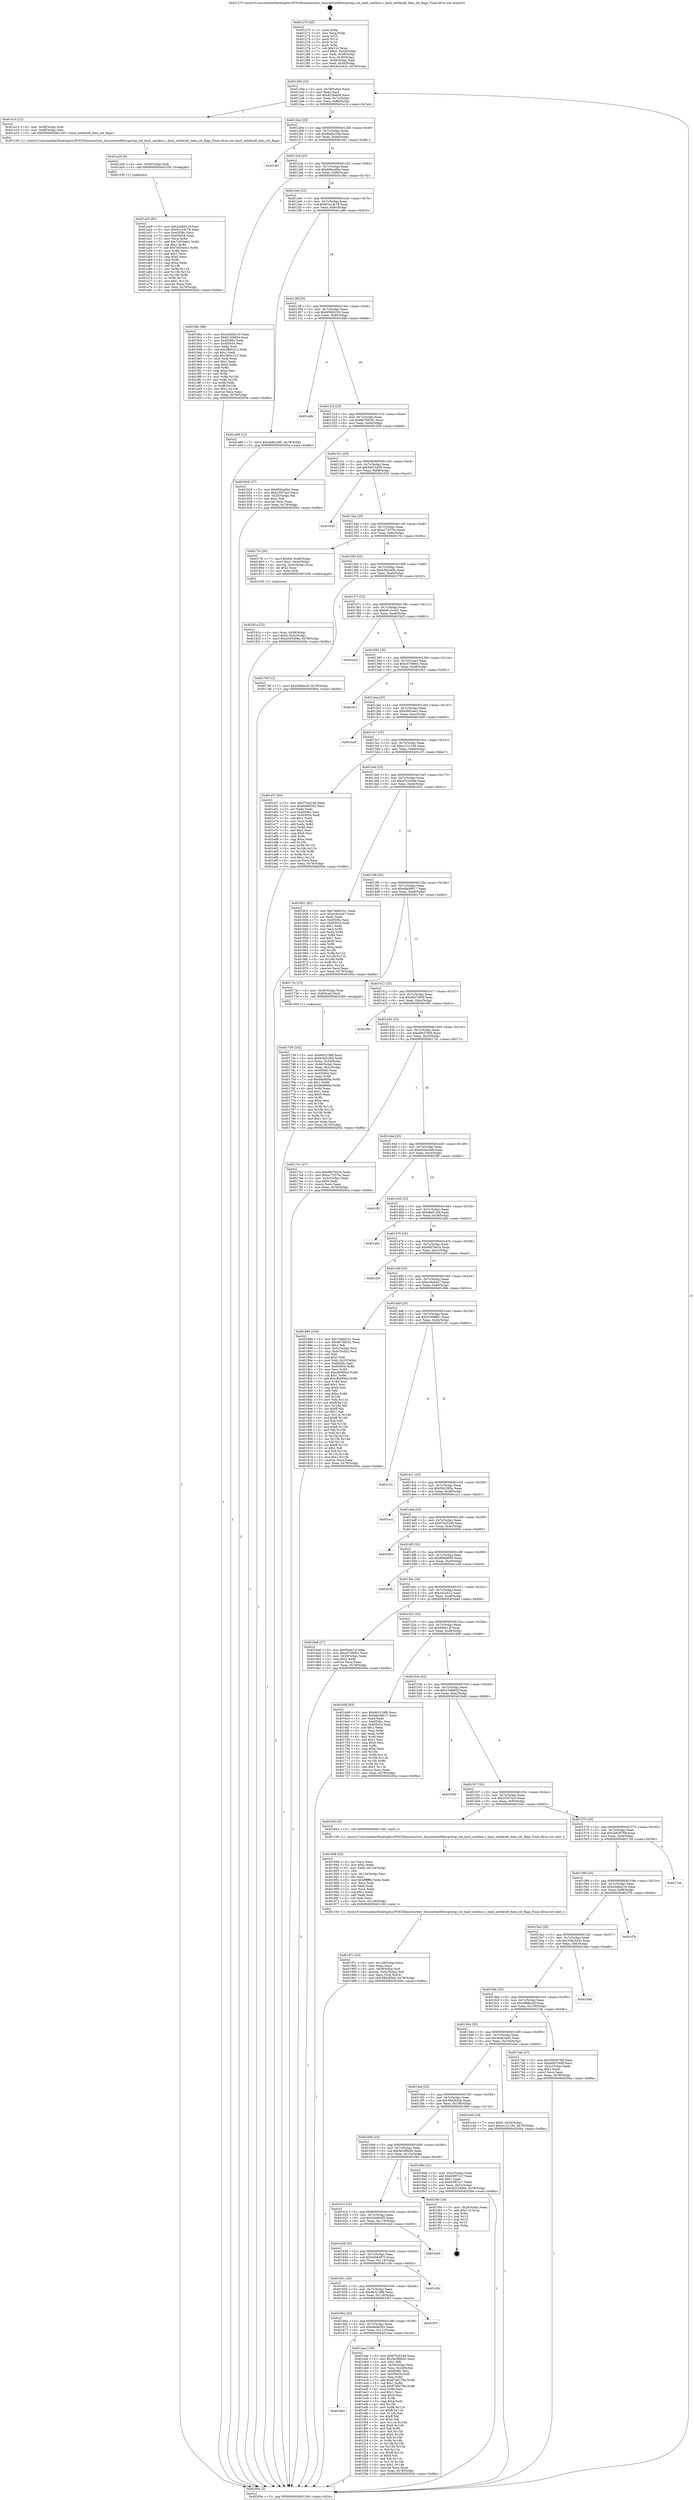 digraph "0x401270" {
  label = "0x401270 (/mnt/c/Users/mathe/Desktop/tcc/POCII/binaries/extr_linuxnetnetfilteripsetip_set_hash_netiface.c_hash_netiface6_data_set_flags_Final-ollvm.out::main(0))"
  labelloc = "t"
  node[shape=record]

  Entry [label="",width=0.3,height=0.3,shape=circle,fillcolor=black,style=filled]
  "0x40129d" [label="{
     0x40129d [23]\l
     | [instrs]\l
     &nbsp;&nbsp;0x40129d \<+3\>: mov -0x78(%rbp),%eax\l
     &nbsp;&nbsp;0x4012a0 \<+2\>: mov %eax,%ecx\l
     &nbsp;&nbsp;0x4012a2 \<+6\>: sub $0x812f4604,%ecx\l
     &nbsp;&nbsp;0x4012a8 \<+3\>: mov %eax,-0x7c(%rbp)\l
     &nbsp;&nbsp;0x4012ab \<+3\>: mov %ecx,-0x80(%rbp)\l
     &nbsp;&nbsp;0x4012ae \<+6\>: je 0000000000401a14 \<main+0x7a4\>\l
  }"]
  "0x401a14" [label="{
     0x401a14 [12]\l
     | [instrs]\l
     &nbsp;&nbsp;0x401a14 \<+4\>: mov -0x58(%rbp),%rdi\l
     &nbsp;&nbsp;0x401a18 \<+3\>: mov -0x48(%rbp),%esi\l
     &nbsp;&nbsp;0x401a1b \<+5\>: call 0000000000401240 \<hash_netiface6_data_set_flags\>\l
     | [calls]\l
     &nbsp;&nbsp;0x401240 \{1\} (/mnt/c/Users/mathe/Desktop/tcc/POCII/binaries/extr_linuxnetnetfilteripsetip_set_hash_netiface.c_hash_netiface6_data_set_flags_Final-ollvm.out::hash_netiface6_data_set_flags)\l
  }"]
  "0x4012b4" [label="{
     0x4012b4 [25]\l
     | [instrs]\l
     &nbsp;&nbsp;0x4012b4 \<+5\>: jmp 00000000004012b9 \<main+0x49\>\l
     &nbsp;&nbsp;0x4012b9 \<+3\>: mov -0x7c(%rbp),%eax\l
     &nbsp;&nbsp;0x4012bc \<+5\>: sub $0x8bdc218a,%eax\l
     &nbsp;&nbsp;0x4012c1 \<+6\>: mov %eax,-0x84(%rbp)\l
     &nbsp;&nbsp;0x4012c7 \<+6\>: je 0000000000401fd1 \<main+0xd61\>\l
  }"]
  Exit [label="",width=0.3,height=0.3,shape=circle,fillcolor=black,style=filled,peripheries=2]
  "0x401fd1" [label="{
     0x401fd1\l
  }", style=dashed]
  "0x4012cd" [label="{
     0x4012cd [25]\l
     | [instrs]\l
     &nbsp;&nbsp;0x4012cd \<+5\>: jmp 00000000004012d2 \<main+0x62\>\l
     &nbsp;&nbsp;0x4012d2 \<+3\>: mov -0x7c(%rbp),%eax\l
     &nbsp;&nbsp;0x4012d5 \<+5\>: sub $0x909ca0be,%eax\l
     &nbsp;&nbsp;0x4012da \<+6\>: mov %eax,-0x88(%rbp)\l
     &nbsp;&nbsp;0x4012e0 \<+6\>: je 00000000004019bc \<main+0x74c\>\l
  }"]
  "0x401683" [label="{
     0x401683\l
  }", style=dashed]
  "0x4019bc" [label="{
     0x4019bc [88]\l
     | [instrs]\l
     &nbsp;&nbsp;0x4019bc \<+5\>: mov $0x2d4bb219,%eax\l
     &nbsp;&nbsp;0x4019c1 \<+5\>: mov $0x812f4604,%ecx\l
     &nbsp;&nbsp;0x4019c6 \<+7\>: mov 0x40506c,%edx\l
     &nbsp;&nbsp;0x4019cd \<+7\>: mov 0x405054,%esi\l
     &nbsp;&nbsp;0x4019d4 \<+2\>: mov %edx,%edi\l
     &nbsp;&nbsp;0x4019d6 \<+6\>: sub $0x3fb0c212,%edi\l
     &nbsp;&nbsp;0x4019dc \<+3\>: sub $0x1,%edi\l
     &nbsp;&nbsp;0x4019df \<+6\>: add $0x3fb0c212,%edi\l
     &nbsp;&nbsp;0x4019e5 \<+3\>: imul %edi,%edx\l
     &nbsp;&nbsp;0x4019e8 \<+3\>: and $0x1,%edx\l
     &nbsp;&nbsp;0x4019eb \<+3\>: cmp $0x0,%edx\l
     &nbsp;&nbsp;0x4019ee \<+4\>: sete %r8b\l
     &nbsp;&nbsp;0x4019f2 \<+3\>: cmp $0xa,%esi\l
     &nbsp;&nbsp;0x4019f5 \<+4\>: setl %r9b\l
     &nbsp;&nbsp;0x4019f9 \<+3\>: mov %r8b,%r10b\l
     &nbsp;&nbsp;0x4019fc \<+3\>: and %r9b,%r10b\l
     &nbsp;&nbsp;0x4019ff \<+3\>: xor %r9b,%r8b\l
     &nbsp;&nbsp;0x401a02 \<+3\>: or %r8b,%r10b\l
     &nbsp;&nbsp;0x401a05 \<+4\>: test $0x1,%r10b\l
     &nbsp;&nbsp;0x401a09 \<+3\>: cmovne %ecx,%eax\l
     &nbsp;&nbsp;0x401a0c \<+3\>: mov %eax,-0x78(%rbp)\l
     &nbsp;&nbsp;0x401a0f \<+5\>: jmp 000000000040200a \<main+0xd9a\>\l
  }"]
  "0x4012e6" [label="{
     0x4012e6 [25]\l
     | [instrs]\l
     &nbsp;&nbsp;0x4012e6 \<+5\>: jmp 00000000004012eb \<main+0x7b\>\l
     &nbsp;&nbsp;0x4012eb \<+3\>: mov -0x7c(%rbp),%eax\l
     &nbsp;&nbsp;0x4012ee \<+5\>: sub $0x91e1dc78,%eax\l
     &nbsp;&nbsp;0x4012f3 \<+6\>: mov %eax,-0x8c(%rbp)\l
     &nbsp;&nbsp;0x4012f9 \<+6\>: je 0000000000401a86 \<main+0x816\>\l
  }"]
  "0x401eaa" [label="{
     0x401eaa [150]\l
     | [instrs]\l
     &nbsp;&nbsp;0x401eaa \<+5\>: mov $0xf75a5249,%eax\l
     &nbsp;&nbsp;0x401eaf \<+5\>: mov $0x5e398b5b,%ecx\l
     &nbsp;&nbsp;0x401eb4 \<+2\>: mov $0x1,%dl\l
     &nbsp;&nbsp;0x401eb6 \<+3\>: mov -0x34(%rbp),%esi\l
     &nbsp;&nbsp;0x401eb9 \<+3\>: mov %esi,-0x24(%rbp)\l
     &nbsp;&nbsp;0x401ebc \<+7\>: mov 0x40506c,%esi\l
     &nbsp;&nbsp;0x401ec3 \<+7\>: mov 0x405054,%edi\l
     &nbsp;&nbsp;0x401eca \<+3\>: mov %esi,%r8d\l
     &nbsp;&nbsp;0x401ecd \<+7\>: add $0x67e6278a,%r8d\l
     &nbsp;&nbsp;0x401ed4 \<+4\>: sub $0x1,%r8d\l
     &nbsp;&nbsp;0x401ed8 \<+7\>: sub $0x67e6278a,%r8d\l
     &nbsp;&nbsp;0x401edf \<+4\>: imul %r8d,%esi\l
     &nbsp;&nbsp;0x401ee3 \<+3\>: and $0x1,%esi\l
     &nbsp;&nbsp;0x401ee6 \<+3\>: cmp $0x0,%esi\l
     &nbsp;&nbsp;0x401ee9 \<+4\>: sete %r9b\l
     &nbsp;&nbsp;0x401eed \<+3\>: cmp $0xa,%edi\l
     &nbsp;&nbsp;0x401ef0 \<+4\>: setl %r10b\l
     &nbsp;&nbsp;0x401ef4 \<+3\>: mov %r9b,%r11b\l
     &nbsp;&nbsp;0x401ef7 \<+4\>: xor $0xff,%r11b\l
     &nbsp;&nbsp;0x401efb \<+3\>: mov %r10b,%bl\l
     &nbsp;&nbsp;0x401efe \<+3\>: xor $0xff,%bl\l
     &nbsp;&nbsp;0x401f01 \<+3\>: xor $0x0,%dl\l
     &nbsp;&nbsp;0x401f04 \<+3\>: mov %r11b,%r14b\l
     &nbsp;&nbsp;0x401f07 \<+4\>: and $0x0,%r14b\l
     &nbsp;&nbsp;0x401f0b \<+3\>: and %dl,%r9b\l
     &nbsp;&nbsp;0x401f0e \<+3\>: mov %bl,%r15b\l
     &nbsp;&nbsp;0x401f11 \<+4\>: and $0x0,%r15b\l
     &nbsp;&nbsp;0x401f15 \<+3\>: and %dl,%r10b\l
     &nbsp;&nbsp;0x401f18 \<+3\>: or %r9b,%r14b\l
     &nbsp;&nbsp;0x401f1b \<+3\>: or %r10b,%r15b\l
     &nbsp;&nbsp;0x401f1e \<+3\>: xor %r15b,%r14b\l
     &nbsp;&nbsp;0x401f21 \<+3\>: or %bl,%r11b\l
     &nbsp;&nbsp;0x401f24 \<+4\>: xor $0xff,%r11b\l
     &nbsp;&nbsp;0x401f28 \<+3\>: or $0x0,%dl\l
     &nbsp;&nbsp;0x401f2b \<+3\>: and %dl,%r11b\l
     &nbsp;&nbsp;0x401f2e \<+3\>: or %r11b,%r14b\l
     &nbsp;&nbsp;0x401f31 \<+4\>: test $0x1,%r14b\l
     &nbsp;&nbsp;0x401f35 \<+3\>: cmovne %ecx,%eax\l
     &nbsp;&nbsp;0x401f38 \<+3\>: mov %eax,-0x78(%rbp)\l
     &nbsp;&nbsp;0x401f3b \<+5\>: jmp 000000000040200a \<main+0xd9a\>\l
  }"]
  "0x401a86" [label="{
     0x401a86 [12]\l
     | [instrs]\l
     &nbsp;&nbsp;0x401a86 \<+7\>: movl $0x4edb1bd5,-0x78(%rbp)\l
     &nbsp;&nbsp;0x401a8d \<+5\>: jmp 000000000040200a \<main+0xd9a\>\l
  }"]
  "0x4012ff" [label="{
     0x4012ff [25]\l
     | [instrs]\l
     &nbsp;&nbsp;0x4012ff \<+5\>: jmp 0000000000401304 \<main+0x94\>\l
     &nbsp;&nbsp;0x401304 \<+3\>: mov -0x7c(%rbp),%eax\l
     &nbsp;&nbsp;0x401307 \<+5\>: sub $0x959b5250,%eax\l
     &nbsp;&nbsp;0x40130c \<+6\>: mov %eax,-0x90(%rbp)\l
     &nbsp;&nbsp;0x401312 \<+6\>: je 0000000000401ddb \<main+0xb6b\>\l
  }"]
  "0x40166a" [label="{
     0x40166a [25]\l
     | [instrs]\l
     &nbsp;&nbsp;0x40166a \<+5\>: jmp 000000000040166f \<main+0x3ff\>\l
     &nbsp;&nbsp;0x40166f \<+3\>: mov -0x7c(%rbp),%eax\l
     &nbsp;&nbsp;0x401672 \<+5\>: sub $0x68dfd302,%eax\l
     &nbsp;&nbsp;0x401677 \<+6\>: mov %eax,-0x11c(%rbp)\l
     &nbsp;&nbsp;0x40167d \<+6\>: je 0000000000401eaa \<main+0xc3a\>\l
  }"]
  "0x401ddb" [label="{
     0x401ddb\l
  }", style=dashed]
  "0x401318" [label="{
     0x401318 [25]\l
     | [instrs]\l
     &nbsp;&nbsp;0x401318 \<+5\>: jmp 000000000040131d \<main+0xad\>\l
     &nbsp;&nbsp;0x40131d \<+3\>: mov -0x7c(%rbp),%eax\l
     &nbsp;&nbsp;0x401320 \<+5\>: sub $0x9b789341,%eax\l
     &nbsp;&nbsp;0x401325 \<+6\>: mov %eax,-0x94(%rbp)\l
     &nbsp;&nbsp;0x40132b \<+6\>: je 0000000000401928 \<main+0x6b8\>\l
  }"]
  "0x401f53" [label="{
     0x401f53\l
  }", style=dashed]
  "0x401928" [label="{
     0x401928 [27]\l
     | [instrs]\l
     &nbsp;&nbsp;0x401928 \<+5\>: mov $0x909ca0be,%eax\l
     &nbsp;&nbsp;0x40192d \<+5\>: mov $0x235f74c3,%ecx\l
     &nbsp;&nbsp;0x401932 \<+3\>: mov -0x25(%rbp),%dl\l
     &nbsp;&nbsp;0x401935 \<+3\>: test $0x1,%dl\l
     &nbsp;&nbsp;0x401938 \<+3\>: cmovne %ecx,%eax\l
     &nbsp;&nbsp;0x40193b \<+3\>: mov %eax,-0x78(%rbp)\l
     &nbsp;&nbsp;0x40193e \<+5\>: jmp 000000000040200a \<main+0xd9a\>\l
  }"]
  "0x401331" [label="{
     0x401331 [25]\l
     | [instrs]\l
     &nbsp;&nbsp;0x401331 \<+5\>: jmp 0000000000401336 \<main+0xc6\>\l
     &nbsp;&nbsp;0x401336 \<+3\>: mov -0x7c(%rbp),%eax\l
     &nbsp;&nbsp;0x401339 \<+5\>: sub $0x9d01b938,%eax\l
     &nbsp;&nbsp;0x40133e \<+6\>: mov %eax,-0x98(%rbp)\l
     &nbsp;&nbsp;0x401344 \<+6\>: je 0000000000401d33 \<main+0xac3\>\l
  }"]
  "0x401651" [label="{
     0x401651 [25]\l
     | [instrs]\l
     &nbsp;&nbsp;0x401651 \<+5\>: jmp 0000000000401656 \<main+0x3e6\>\l
     &nbsp;&nbsp;0x401656 \<+3\>: mov -0x7c(%rbp),%eax\l
     &nbsp;&nbsp;0x401659 \<+5\>: sub $0x663218f6,%eax\l
     &nbsp;&nbsp;0x40165e \<+6\>: mov %eax,-0x118(%rbp)\l
     &nbsp;&nbsp;0x401664 \<+6\>: je 0000000000401f53 \<main+0xce3\>\l
  }"]
  "0x401d33" [label="{
     0x401d33\l
  }", style=dashed]
  "0x40134a" [label="{
     0x40134a [25]\l
     | [instrs]\l
     &nbsp;&nbsp;0x40134a \<+5\>: jmp 000000000040134f \<main+0xdf\>\l
     &nbsp;&nbsp;0x40134f \<+3\>: mov -0x7c(%rbp),%eax\l
     &nbsp;&nbsp;0x401352 \<+5\>: sub $0xa17537bc,%eax\l
     &nbsp;&nbsp;0x401357 \<+6\>: mov %eax,-0x9c(%rbp)\l
     &nbsp;&nbsp;0x40135d \<+6\>: je 00000000004017fc \<main+0x58c\>\l
  }"]
  "0x401c3b" [label="{
     0x401c3b\l
  }", style=dashed]
  "0x4017fc" [label="{
     0x4017fc [30]\l
     | [instrs]\l
     &nbsp;&nbsp;0x4017fc \<+7\>: movl $0x64,-0x48(%rbp)\l
     &nbsp;&nbsp;0x401803 \<+7\>: movl $0x1,-0x4c(%rbp)\l
     &nbsp;&nbsp;0x40180a \<+4\>: movslq -0x4c(%rbp),%rax\l
     &nbsp;&nbsp;0x40180e \<+4\>: shl $0x2,%rax\l
     &nbsp;&nbsp;0x401812 \<+3\>: mov %rax,%rdi\l
     &nbsp;&nbsp;0x401815 \<+5\>: call 0000000000401050 \<malloc@plt\>\l
     | [calls]\l
     &nbsp;&nbsp;0x401050 \{1\} (unknown)\l
  }"]
  "0x401363" [label="{
     0x401363 [25]\l
     | [instrs]\l
     &nbsp;&nbsp;0x401363 \<+5\>: jmp 0000000000401368 \<main+0xf8\>\l
     &nbsp;&nbsp;0x401368 \<+3\>: mov -0x7c(%rbp),%eax\l
     &nbsp;&nbsp;0x40136b \<+5\>: sub $0xb382cd5b,%eax\l
     &nbsp;&nbsp;0x401370 \<+6\>: mov %eax,-0xa0(%rbp)\l
     &nbsp;&nbsp;0x401376 \<+6\>: je 000000000040179f \<main+0x52f\>\l
  }"]
  "0x401638" [label="{
     0x401638 [25]\l
     | [instrs]\l
     &nbsp;&nbsp;0x401638 \<+5\>: jmp 000000000040163d \<main+0x3cd\>\l
     &nbsp;&nbsp;0x40163d \<+3\>: mov -0x7c(%rbp),%eax\l
     &nbsp;&nbsp;0x401640 \<+5\>: sub $0x64943673,%eax\l
     &nbsp;&nbsp;0x401645 \<+6\>: mov %eax,-0x114(%rbp)\l
     &nbsp;&nbsp;0x40164b \<+6\>: je 0000000000401c3b \<main+0x9cb\>\l
  }"]
  "0x40179f" [label="{
     0x40179f [12]\l
     | [instrs]\l
     &nbsp;&nbsp;0x40179f \<+7\>: movl $0x3969ec5f,-0x78(%rbp)\l
     &nbsp;&nbsp;0x4017a6 \<+5\>: jmp 000000000040200a \<main+0xd9a\>\l
  }"]
  "0x40137c" [label="{
     0x40137c [25]\l
     | [instrs]\l
     &nbsp;&nbsp;0x40137c \<+5\>: jmp 0000000000401381 \<main+0x111\>\l
     &nbsp;&nbsp;0x401381 \<+3\>: mov -0x7c(%rbp),%eax\l
     &nbsp;&nbsp;0x401384 \<+5\>: sub $0xb6141e02,%eax\l
     &nbsp;&nbsp;0x401389 \<+6\>: mov %eax,-0xa4(%rbp)\l
     &nbsp;&nbsp;0x40138f \<+6\>: je 0000000000401b22 \<main+0x8b2\>\l
  }"]
  "0x401bb5" [label="{
     0x401bb5\l
  }", style=dashed]
  "0x401b22" [label="{
     0x401b22\l
  }", style=dashed]
  "0x401395" [label="{
     0x401395 [25]\l
     | [instrs]\l
     &nbsp;&nbsp;0x401395 \<+5\>: jmp 000000000040139a \<main+0x12a\>\l
     &nbsp;&nbsp;0x40139a \<+3\>: mov -0x7c(%rbp),%eax\l
     &nbsp;&nbsp;0x40139d \<+5\>: sub $0xc07098e1,%eax\l
     &nbsp;&nbsp;0x4013a2 \<+6\>: mov %eax,-0xa8(%rbp)\l
     &nbsp;&nbsp;0x4013a8 \<+6\>: je 00000000004016c1 \<main+0x451\>\l
  }"]
  "0x40161f" [label="{
     0x40161f [25]\l
     | [instrs]\l
     &nbsp;&nbsp;0x40161f \<+5\>: jmp 0000000000401624 \<main+0x3b4\>\l
     &nbsp;&nbsp;0x401624 \<+3\>: mov -0x7c(%rbp),%eax\l
     &nbsp;&nbsp;0x401627 \<+5\>: sub $0x5eddb4f5,%eax\l
     &nbsp;&nbsp;0x40162c \<+6\>: mov %eax,-0x110(%rbp)\l
     &nbsp;&nbsp;0x401632 \<+6\>: je 0000000000401bb5 \<main+0x945\>\l
  }"]
  "0x4016c1" [label="{
     0x4016c1\l
  }", style=dashed]
  "0x4013ae" [label="{
     0x4013ae [25]\l
     | [instrs]\l
     &nbsp;&nbsp;0x4013ae \<+5\>: jmp 00000000004013b3 \<main+0x143\>\l
     &nbsp;&nbsp;0x4013b3 \<+3\>: mov -0x7c(%rbp),%eax\l
     &nbsp;&nbsp;0x4013b6 \<+5\>: sub $0xc895cee2,%eax\l
     &nbsp;&nbsp;0x4013bb \<+6\>: mov %eax,-0xac(%rbp)\l
     &nbsp;&nbsp;0x4013c1 \<+6\>: je 0000000000401ba9 \<main+0x939\>\l
  }"]
  "0x401f40" [label="{
     0x401f40 [19]\l
     | [instrs]\l
     &nbsp;&nbsp;0x401f40 \<+3\>: mov -0x24(%rbp),%eax\l
     &nbsp;&nbsp;0x401f43 \<+7\>: add $0x110,%rsp\l
     &nbsp;&nbsp;0x401f4a \<+1\>: pop %rbx\l
     &nbsp;&nbsp;0x401f4b \<+2\>: pop %r12\l
     &nbsp;&nbsp;0x401f4d \<+2\>: pop %r14\l
     &nbsp;&nbsp;0x401f4f \<+2\>: pop %r15\l
     &nbsp;&nbsp;0x401f51 \<+1\>: pop %rbp\l
     &nbsp;&nbsp;0x401f52 \<+1\>: ret\l
  }"]
  "0x401ba9" [label="{
     0x401ba9\l
  }", style=dashed]
  "0x4013c7" [label="{
     0x4013c7 [25]\l
     | [instrs]\l
     &nbsp;&nbsp;0x4013c7 \<+5\>: jmp 00000000004013cc \<main+0x15c\>\l
     &nbsp;&nbsp;0x4013cc \<+3\>: mov -0x7c(%rbp),%eax\l
     &nbsp;&nbsp;0x4013cf \<+5\>: sub $0xcc121100,%eax\l
     &nbsp;&nbsp;0x4013d4 \<+6\>: mov %eax,-0xb0(%rbp)\l
     &nbsp;&nbsp;0x4013da \<+6\>: je 0000000000401e57 \<main+0xbe7\>\l
  }"]
  "0x401a29" [label="{
     0x401a29 [93]\l
     | [instrs]\l
     &nbsp;&nbsp;0x401a29 \<+5\>: mov $0x2d4bb219,%esi\l
     &nbsp;&nbsp;0x401a2e \<+5\>: mov $0x91e1dc78,%eax\l
     &nbsp;&nbsp;0x401a33 \<+7\>: mov 0x40506c,%ecx\l
     &nbsp;&nbsp;0x401a3a \<+7\>: mov 0x405054,%edx\l
     &nbsp;&nbsp;0x401a41 \<+3\>: mov %ecx,%r8d\l
     &nbsp;&nbsp;0x401a44 \<+7\>: add $0x7e554d41,%r8d\l
     &nbsp;&nbsp;0x401a4b \<+4\>: sub $0x1,%r8d\l
     &nbsp;&nbsp;0x401a4f \<+7\>: sub $0x7e554d41,%r8d\l
     &nbsp;&nbsp;0x401a56 \<+4\>: imul %r8d,%ecx\l
     &nbsp;&nbsp;0x401a5a \<+3\>: and $0x1,%ecx\l
     &nbsp;&nbsp;0x401a5d \<+3\>: cmp $0x0,%ecx\l
     &nbsp;&nbsp;0x401a60 \<+4\>: sete %r9b\l
     &nbsp;&nbsp;0x401a64 \<+3\>: cmp $0xa,%edx\l
     &nbsp;&nbsp;0x401a67 \<+4\>: setl %r10b\l
     &nbsp;&nbsp;0x401a6b \<+3\>: mov %r9b,%r11b\l
     &nbsp;&nbsp;0x401a6e \<+3\>: and %r10b,%r11b\l
     &nbsp;&nbsp;0x401a71 \<+3\>: xor %r10b,%r9b\l
     &nbsp;&nbsp;0x401a74 \<+3\>: or %r9b,%r11b\l
     &nbsp;&nbsp;0x401a77 \<+4\>: test $0x1,%r11b\l
     &nbsp;&nbsp;0x401a7b \<+3\>: cmovne %eax,%esi\l
     &nbsp;&nbsp;0x401a7e \<+3\>: mov %esi,-0x78(%rbp)\l
     &nbsp;&nbsp;0x401a81 \<+5\>: jmp 000000000040200a \<main+0xd9a\>\l
  }"]
  "0x401e57" [label="{
     0x401e57 [83]\l
     | [instrs]\l
     &nbsp;&nbsp;0x401e57 \<+5\>: mov $0xf75a5249,%eax\l
     &nbsp;&nbsp;0x401e5c \<+5\>: mov $0x68dfd302,%ecx\l
     &nbsp;&nbsp;0x401e61 \<+2\>: xor %edx,%edx\l
     &nbsp;&nbsp;0x401e63 \<+7\>: mov 0x40506c,%esi\l
     &nbsp;&nbsp;0x401e6a \<+7\>: mov 0x405054,%edi\l
     &nbsp;&nbsp;0x401e71 \<+3\>: sub $0x1,%edx\l
     &nbsp;&nbsp;0x401e74 \<+3\>: mov %esi,%r8d\l
     &nbsp;&nbsp;0x401e77 \<+3\>: add %edx,%r8d\l
     &nbsp;&nbsp;0x401e7a \<+4\>: imul %r8d,%esi\l
     &nbsp;&nbsp;0x401e7e \<+3\>: and $0x1,%esi\l
     &nbsp;&nbsp;0x401e81 \<+3\>: cmp $0x0,%esi\l
     &nbsp;&nbsp;0x401e84 \<+4\>: sete %r9b\l
     &nbsp;&nbsp;0x401e88 \<+3\>: cmp $0xa,%edi\l
     &nbsp;&nbsp;0x401e8b \<+4\>: setl %r10b\l
     &nbsp;&nbsp;0x401e8f \<+3\>: mov %r9b,%r11b\l
     &nbsp;&nbsp;0x401e92 \<+3\>: and %r10b,%r11b\l
     &nbsp;&nbsp;0x401e95 \<+3\>: xor %r10b,%r9b\l
     &nbsp;&nbsp;0x401e98 \<+3\>: or %r9b,%r11b\l
     &nbsp;&nbsp;0x401e9b \<+4\>: test $0x1,%r11b\l
     &nbsp;&nbsp;0x401e9f \<+3\>: cmovne %ecx,%eax\l
     &nbsp;&nbsp;0x401ea2 \<+3\>: mov %eax,-0x78(%rbp)\l
     &nbsp;&nbsp;0x401ea5 \<+5\>: jmp 000000000040200a \<main+0xd9a\>\l
  }"]
  "0x4013e0" [label="{
     0x4013e0 [25]\l
     | [instrs]\l
     &nbsp;&nbsp;0x4013e0 \<+5\>: jmp 00000000004013e5 \<main+0x175\>\l
     &nbsp;&nbsp;0x4013e5 \<+3\>: mov -0x7c(%rbp),%eax\l
     &nbsp;&nbsp;0x4013e8 \<+5\>: sub $0xd333408e,%eax\l
     &nbsp;&nbsp;0x4013ed \<+6\>: mov %eax,-0xb4(%rbp)\l
     &nbsp;&nbsp;0x4013f3 \<+6\>: je 0000000000401831 \<main+0x5c1\>\l
  }"]
  "0x401a20" [label="{
     0x401a20 [9]\l
     | [instrs]\l
     &nbsp;&nbsp;0x401a20 \<+4\>: mov -0x58(%rbp),%rdi\l
     &nbsp;&nbsp;0x401a24 \<+5\>: call 0000000000401030 \<free@plt\>\l
     | [calls]\l
     &nbsp;&nbsp;0x401030 \{1\} (unknown)\l
  }"]
  "0x401831" [label="{
     0x401831 [83]\l
     | [instrs]\l
     &nbsp;&nbsp;0x401831 \<+5\>: mov $0x7dd6d1b1,%eax\l
     &nbsp;&nbsp;0x401836 \<+5\>: mov $0xec6e3e47,%ecx\l
     &nbsp;&nbsp;0x40183b \<+2\>: xor %edx,%edx\l
     &nbsp;&nbsp;0x40183d \<+7\>: mov 0x40506c,%esi\l
     &nbsp;&nbsp;0x401844 \<+7\>: mov 0x405054,%edi\l
     &nbsp;&nbsp;0x40184b \<+3\>: sub $0x1,%edx\l
     &nbsp;&nbsp;0x40184e \<+3\>: mov %esi,%r8d\l
     &nbsp;&nbsp;0x401851 \<+3\>: add %edx,%r8d\l
     &nbsp;&nbsp;0x401854 \<+4\>: imul %r8d,%esi\l
     &nbsp;&nbsp;0x401858 \<+3\>: and $0x1,%esi\l
     &nbsp;&nbsp;0x40185b \<+3\>: cmp $0x0,%esi\l
     &nbsp;&nbsp;0x40185e \<+4\>: sete %r9b\l
     &nbsp;&nbsp;0x401862 \<+3\>: cmp $0xa,%edi\l
     &nbsp;&nbsp;0x401865 \<+4\>: setl %r10b\l
     &nbsp;&nbsp;0x401869 \<+3\>: mov %r9b,%r11b\l
     &nbsp;&nbsp;0x40186c \<+3\>: and %r10b,%r11b\l
     &nbsp;&nbsp;0x40186f \<+3\>: xor %r10b,%r9b\l
     &nbsp;&nbsp;0x401872 \<+3\>: or %r9b,%r11b\l
     &nbsp;&nbsp;0x401875 \<+4\>: test $0x1,%r11b\l
     &nbsp;&nbsp;0x401879 \<+3\>: cmovne %ecx,%eax\l
     &nbsp;&nbsp;0x40187c \<+3\>: mov %eax,-0x78(%rbp)\l
     &nbsp;&nbsp;0x40187f \<+5\>: jmp 000000000040200a \<main+0xd9a\>\l
  }"]
  "0x4013f9" [label="{
     0x4013f9 [25]\l
     | [instrs]\l
     &nbsp;&nbsp;0x4013f9 \<+5\>: jmp 00000000004013fe \<main+0x18e\>\l
     &nbsp;&nbsp;0x4013fe \<+3\>: mov -0x7c(%rbp),%eax\l
     &nbsp;&nbsp;0x401401 \<+5\>: sub $0xd6a36617,%eax\l
     &nbsp;&nbsp;0x401406 \<+6\>: mov %eax,-0xb8(%rbp)\l
     &nbsp;&nbsp;0x40140c \<+6\>: je 000000000040172c \<main+0x4bc\>\l
  }"]
  "0x401606" [label="{
     0x401606 [25]\l
     | [instrs]\l
     &nbsp;&nbsp;0x401606 \<+5\>: jmp 000000000040160b \<main+0x39b\>\l
     &nbsp;&nbsp;0x40160b \<+3\>: mov -0x7c(%rbp),%eax\l
     &nbsp;&nbsp;0x40160e \<+5\>: sub $0x5e398b5b,%eax\l
     &nbsp;&nbsp;0x401613 \<+6\>: mov %eax,-0x10c(%rbp)\l
     &nbsp;&nbsp;0x401619 \<+6\>: je 0000000000401f40 \<main+0xcd0\>\l
  }"]
  "0x40172c" [label="{
     0x40172c [13]\l
     | [instrs]\l
     &nbsp;&nbsp;0x40172c \<+4\>: mov -0x40(%rbp),%rax\l
     &nbsp;&nbsp;0x401730 \<+4\>: mov 0x8(%rax),%rdi\l
     &nbsp;&nbsp;0x401734 \<+5\>: call 0000000000401060 \<atoi@plt\>\l
     | [calls]\l
     &nbsp;&nbsp;0x401060 \{1\} (unknown)\l
  }"]
  "0x401412" [label="{
     0x401412 [25]\l
     | [instrs]\l
     &nbsp;&nbsp;0x401412 \<+5\>: jmp 0000000000401417 \<main+0x1a7\>\l
     &nbsp;&nbsp;0x401417 \<+3\>: mov -0x7c(%rbp),%eax\l
     &nbsp;&nbsp;0x40141a \<+5\>: sub $0xde07a55f,%eax\l
     &nbsp;&nbsp;0x40141f \<+6\>: mov %eax,-0xbc(%rbp)\l
     &nbsp;&nbsp;0x401425 \<+6\>: je 0000000000401f9c \<main+0xd2c\>\l
  }"]
  "0x40199d" [label="{
     0x40199d [31]\l
     | [instrs]\l
     &nbsp;&nbsp;0x40199d \<+3\>: mov -0x5c(%rbp),%eax\l
     &nbsp;&nbsp;0x4019a0 \<+5\>: add $0x63f87cc7,%eax\l
     &nbsp;&nbsp;0x4019a5 \<+3\>: add $0x1,%eax\l
     &nbsp;&nbsp;0x4019a8 \<+5\>: sub $0x63f87cc7,%eax\l
     &nbsp;&nbsp;0x4019ad \<+3\>: mov %eax,-0x5c(%rbp)\l
     &nbsp;&nbsp;0x4019b0 \<+7\>: movl $0xd333408e,-0x78(%rbp)\l
     &nbsp;&nbsp;0x4019b7 \<+5\>: jmp 000000000040200a \<main+0xd9a\>\l
  }"]
  "0x401f9c" [label="{
     0x401f9c\l
  }", style=dashed]
  "0x40142b" [label="{
     0x40142b [25]\l
     | [instrs]\l
     &nbsp;&nbsp;0x40142b \<+5\>: jmp 0000000000401430 \<main+0x1c0\>\l
     &nbsp;&nbsp;0x401430 \<+3\>: mov -0x7c(%rbp),%eax\l
     &nbsp;&nbsp;0x401433 \<+5\>: sub $0xe0837909,%eax\l
     &nbsp;&nbsp;0x401438 \<+6\>: mov %eax,-0xc0(%rbp)\l
     &nbsp;&nbsp;0x40143e \<+6\>: je 00000000004017e1 \<main+0x571\>\l
  }"]
  "0x4015ed" [label="{
     0x4015ed [25]\l
     | [instrs]\l
     &nbsp;&nbsp;0x4015ed \<+5\>: jmp 00000000004015f2 \<main+0x382\>\l
     &nbsp;&nbsp;0x4015f2 \<+3\>: mov -0x7c(%rbp),%eax\l
     &nbsp;&nbsp;0x4015f5 \<+5\>: sub $0x584283ab,%eax\l
     &nbsp;&nbsp;0x4015fa \<+6\>: mov %eax,-0x108(%rbp)\l
     &nbsp;&nbsp;0x401600 \<+6\>: je 000000000040199d \<main+0x72d\>\l
  }"]
  "0x4017e1" [label="{
     0x4017e1 [27]\l
     | [instrs]\l
     &nbsp;&nbsp;0x4017e1 \<+5\>: mov $0xe9d7bd16,%eax\l
     &nbsp;&nbsp;0x4017e6 \<+5\>: mov $0xa17537bc,%ecx\l
     &nbsp;&nbsp;0x4017eb \<+3\>: mov -0x2c(%rbp),%edx\l
     &nbsp;&nbsp;0x4017ee \<+3\>: cmp $0x0,%edx\l
     &nbsp;&nbsp;0x4017f1 \<+3\>: cmove %ecx,%eax\l
     &nbsp;&nbsp;0x4017f4 \<+3\>: mov %eax,-0x78(%rbp)\l
     &nbsp;&nbsp;0x4017f7 \<+5\>: jmp 000000000040200a \<main+0xd9a\>\l
  }"]
  "0x401444" [label="{
     0x401444 [25]\l
     | [instrs]\l
     &nbsp;&nbsp;0x401444 \<+5\>: jmp 0000000000401449 \<main+0x1d9\>\l
     &nbsp;&nbsp;0x401449 \<+3\>: mov -0x7c(%rbp),%eax\l
     &nbsp;&nbsp;0x40144c \<+5\>: sub $0xe62ba3e9,%eax\l
     &nbsp;&nbsp;0x401451 \<+6\>: mov %eax,-0xc4(%rbp)\l
     &nbsp;&nbsp;0x401457 \<+6\>: je 0000000000401ff2 \<main+0xd82\>\l
  }"]
  "0x401e44" [label="{
     0x401e44 [19]\l
     | [instrs]\l
     &nbsp;&nbsp;0x401e44 \<+7\>: movl $0x0,-0x34(%rbp)\l
     &nbsp;&nbsp;0x401e4b \<+7\>: movl $0xcc121100,-0x78(%rbp)\l
     &nbsp;&nbsp;0x401e52 \<+5\>: jmp 000000000040200a \<main+0xd9a\>\l
  }"]
  "0x401ff2" [label="{
     0x401ff2\l
  }", style=dashed]
  "0x40145d" [label="{
     0x40145d [25]\l
     | [instrs]\l
     &nbsp;&nbsp;0x40145d \<+5\>: jmp 0000000000401462 \<main+0x1f2\>\l
     &nbsp;&nbsp;0x401462 \<+3\>: mov -0x7c(%rbp),%eax\l
     &nbsp;&nbsp;0x401465 \<+5\>: sub $0xe8ef12e9,%eax\l
     &nbsp;&nbsp;0x40146a \<+6\>: mov %eax,-0xc8(%rbp)\l
     &nbsp;&nbsp;0x401470 \<+6\>: je 0000000000401a92 \<main+0x822\>\l
  }"]
  "0x40197c" [label="{
     0x40197c [33]\l
     | [instrs]\l
     &nbsp;&nbsp;0x40197c \<+6\>: mov -0x128(%rbp),%ecx\l
     &nbsp;&nbsp;0x401982 \<+3\>: imul %eax,%ecx\l
     &nbsp;&nbsp;0x401985 \<+4\>: mov -0x58(%rbp),%r8\l
     &nbsp;&nbsp;0x401989 \<+4\>: movslq -0x5c(%rbp),%r9\l
     &nbsp;&nbsp;0x40198d \<+4\>: mov %ecx,(%r8,%r9,4)\l
     &nbsp;&nbsp;0x401991 \<+7\>: movl $0x584283ab,-0x78(%rbp)\l
     &nbsp;&nbsp;0x401998 \<+5\>: jmp 000000000040200a \<main+0xd9a\>\l
  }"]
  "0x401a92" [label="{
     0x401a92\l
  }", style=dashed]
  "0x401476" [label="{
     0x401476 [25]\l
     | [instrs]\l
     &nbsp;&nbsp;0x401476 \<+5\>: jmp 000000000040147b \<main+0x20b\>\l
     &nbsp;&nbsp;0x40147b \<+3\>: mov -0x7c(%rbp),%eax\l
     &nbsp;&nbsp;0x40147e \<+5\>: sub $0xe9d7bd16,%eax\l
     &nbsp;&nbsp;0x401483 \<+6\>: mov %eax,-0xcc(%rbp)\l
     &nbsp;&nbsp;0x401489 \<+6\>: je 0000000000401d3f \<main+0xacf\>\l
  }"]
  "0x401948" [label="{
     0x401948 [52]\l
     | [instrs]\l
     &nbsp;&nbsp;0x401948 \<+2\>: xor %ecx,%ecx\l
     &nbsp;&nbsp;0x40194a \<+5\>: mov $0x2,%edx\l
     &nbsp;&nbsp;0x40194f \<+6\>: mov %edx,-0x124(%rbp)\l
     &nbsp;&nbsp;0x401955 \<+1\>: cltd\l
     &nbsp;&nbsp;0x401956 \<+6\>: mov -0x124(%rbp),%esi\l
     &nbsp;&nbsp;0x40195c \<+2\>: idiv %esi\l
     &nbsp;&nbsp;0x40195e \<+6\>: imul $0xfffffffe,%edx,%edx\l
     &nbsp;&nbsp;0x401964 \<+2\>: mov %ecx,%edi\l
     &nbsp;&nbsp;0x401966 \<+2\>: sub %edx,%edi\l
     &nbsp;&nbsp;0x401968 \<+2\>: mov %ecx,%edx\l
     &nbsp;&nbsp;0x40196a \<+3\>: sub $0x1,%edx\l
     &nbsp;&nbsp;0x40196d \<+2\>: add %edx,%edi\l
     &nbsp;&nbsp;0x40196f \<+2\>: sub %edi,%ecx\l
     &nbsp;&nbsp;0x401971 \<+6\>: mov %ecx,-0x128(%rbp)\l
     &nbsp;&nbsp;0x401977 \<+5\>: call 0000000000401160 \<next_i\>\l
     | [calls]\l
     &nbsp;&nbsp;0x401160 \{1\} (/mnt/c/Users/mathe/Desktop/tcc/POCII/binaries/extr_linuxnetnetfilteripsetip_set_hash_netiface.c_hash_netiface6_data_set_flags_Final-ollvm.out::next_i)\l
  }"]
  "0x401d3f" [label="{
     0x401d3f\l
  }", style=dashed]
  "0x40148f" [label="{
     0x40148f [25]\l
     | [instrs]\l
     &nbsp;&nbsp;0x40148f \<+5\>: jmp 0000000000401494 \<main+0x224\>\l
     &nbsp;&nbsp;0x401494 \<+3\>: mov -0x7c(%rbp),%eax\l
     &nbsp;&nbsp;0x401497 \<+5\>: sub $0xec6e3e47,%eax\l
     &nbsp;&nbsp;0x40149c \<+6\>: mov %eax,-0xd0(%rbp)\l
     &nbsp;&nbsp;0x4014a2 \<+6\>: je 0000000000401884 \<main+0x614\>\l
  }"]
  "0x40181a" [label="{
     0x40181a [23]\l
     | [instrs]\l
     &nbsp;&nbsp;0x40181a \<+4\>: mov %rax,-0x58(%rbp)\l
     &nbsp;&nbsp;0x40181e \<+7\>: movl $0x0,-0x5c(%rbp)\l
     &nbsp;&nbsp;0x401825 \<+7\>: movl $0xd333408e,-0x78(%rbp)\l
     &nbsp;&nbsp;0x40182c \<+5\>: jmp 000000000040200a \<main+0xd9a\>\l
  }"]
  "0x401884" [label="{
     0x401884 [164]\l
     | [instrs]\l
     &nbsp;&nbsp;0x401884 \<+5\>: mov $0x7dd6d1b1,%eax\l
     &nbsp;&nbsp;0x401889 \<+5\>: mov $0x9b789341,%ecx\l
     &nbsp;&nbsp;0x40188e \<+2\>: mov $0x1,%dl\l
     &nbsp;&nbsp;0x401890 \<+3\>: mov -0x5c(%rbp),%esi\l
     &nbsp;&nbsp;0x401893 \<+3\>: cmp -0x4c(%rbp),%esi\l
     &nbsp;&nbsp;0x401896 \<+4\>: setl %dil\l
     &nbsp;&nbsp;0x40189a \<+4\>: and $0x1,%dil\l
     &nbsp;&nbsp;0x40189e \<+4\>: mov %dil,-0x25(%rbp)\l
     &nbsp;&nbsp;0x4018a2 \<+7\>: mov 0x40506c,%esi\l
     &nbsp;&nbsp;0x4018a9 \<+8\>: mov 0x405054,%r8d\l
     &nbsp;&nbsp;0x4018b1 \<+3\>: mov %esi,%r9d\l
     &nbsp;&nbsp;0x4018b4 \<+7\>: sub $0xcfb089cd,%r9d\l
     &nbsp;&nbsp;0x4018bb \<+4\>: sub $0x1,%r9d\l
     &nbsp;&nbsp;0x4018bf \<+7\>: add $0xcfb089cd,%r9d\l
     &nbsp;&nbsp;0x4018c6 \<+4\>: imul %r9d,%esi\l
     &nbsp;&nbsp;0x4018ca \<+3\>: and $0x1,%esi\l
     &nbsp;&nbsp;0x4018cd \<+3\>: cmp $0x0,%esi\l
     &nbsp;&nbsp;0x4018d0 \<+4\>: sete %dil\l
     &nbsp;&nbsp;0x4018d4 \<+4\>: cmp $0xa,%r8d\l
     &nbsp;&nbsp;0x4018d8 \<+4\>: setl %r10b\l
     &nbsp;&nbsp;0x4018dc \<+3\>: mov %dil,%r11b\l
     &nbsp;&nbsp;0x4018df \<+4\>: xor $0xff,%r11b\l
     &nbsp;&nbsp;0x4018e3 \<+3\>: mov %r10b,%bl\l
     &nbsp;&nbsp;0x4018e6 \<+3\>: xor $0xff,%bl\l
     &nbsp;&nbsp;0x4018e9 \<+3\>: xor $0x1,%dl\l
     &nbsp;&nbsp;0x4018ec \<+3\>: mov %r11b,%r14b\l
     &nbsp;&nbsp;0x4018ef \<+4\>: and $0xff,%r14b\l
     &nbsp;&nbsp;0x4018f3 \<+3\>: and %dl,%dil\l
     &nbsp;&nbsp;0x4018f6 \<+3\>: mov %bl,%r15b\l
     &nbsp;&nbsp;0x4018f9 \<+4\>: and $0xff,%r15b\l
     &nbsp;&nbsp;0x4018fd \<+3\>: and %dl,%r10b\l
     &nbsp;&nbsp;0x401900 \<+3\>: or %dil,%r14b\l
     &nbsp;&nbsp;0x401903 \<+3\>: or %r10b,%r15b\l
     &nbsp;&nbsp;0x401906 \<+3\>: xor %r15b,%r14b\l
     &nbsp;&nbsp;0x401909 \<+3\>: or %bl,%r11b\l
     &nbsp;&nbsp;0x40190c \<+4\>: xor $0xff,%r11b\l
     &nbsp;&nbsp;0x401910 \<+3\>: or $0x1,%dl\l
     &nbsp;&nbsp;0x401913 \<+3\>: and %dl,%r11b\l
     &nbsp;&nbsp;0x401916 \<+3\>: or %r11b,%r14b\l
     &nbsp;&nbsp;0x401919 \<+4\>: test $0x1,%r14b\l
     &nbsp;&nbsp;0x40191d \<+3\>: cmovne %ecx,%eax\l
     &nbsp;&nbsp;0x401920 \<+3\>: mov %eax,-0x78(%rbp)\l
     &nbsp;&nbsp;0x401923 \<+5\>: jmp 000000000040200a \<main+0xd9a\>\l
  }"]
  "0x4014a8" [label="{
     0x4014a8 [25]\l
     | [instrs]\l
     &nbsp;&nbsp;0x4014a8 \<+5\>: jmp 00000000004014ad \<main+0x23d\>\l
     &nbsp;&nbsp;0x4014ad \<+3\>: mov -0x7c(%rbp),%eax\l
     &nbsp;&nbsp;0x4014b0 \<+5\>: sub $0xf1908881,%eax\l
     &nbsp;&nbsp;0x4014b5 \<+6\>: mov %eax,-0xd4(%rbp)\l
     &nbsp;&nbsp;0x4014bb \<+6\>: je 0000000000401c22 \<main+0x9b2\>\l
  }"]
  "0x4015d4" [label="{
     0x4015d4 [25]\l
     | [instrs]\l
     &nbsp;&nbsp;0x4015d4 \<+5\>: jmp 00000000004015d9 \<main+0x369\>\l
     &nbsp;&nbsp;0x4015d9 \<+3\>: mov -0x7c(%rbp),%eax\l
     &nbsp;&nbsp;0x4015dc \<+5\>: sub $0x4edb1bd5,%eax\l
     &nbsp;&nbsp;0x4015e1 \<+6\>: mov %eax,-0x104(%rbp)\l
     &nbsp;&nbsp;0x4015e7 \<+6\>: je 0000000000401e44 \<main+0xbd4\>\l
  }"]
  "0x401c22" [label="{
     0x401c22\l
  }", style=dashed]
  "0x4014c1" [label="{
     0x4014c1 [25]\l
     | [instrs]\l
     &nbsp;&nbsp;0x4014c1 \<+5\>: jmp 00000000004014c6 \<main+0x256\>\l
     &nbsp;&nbsp;0x4014c6 \<+3\>: mov -0x7c(%rbp),%eax\l
     &nbsp;&nbsp;0x4014c9 \<+5\>: sub $0xf3d1595a,%eax\l
     &nbsp;&nbsp;0x4014ce \<+6\>: mov %eax,-0xd8(%rbp)\l
     &nbsp;&nbsp;0x4014d4 \<+6\>: je 0000000000401cc1 \<main+0xa51\>\l
  }"]
  "0x4017ab" [label="{
     0x4017ab [27]\l
     | [instrs]\l
     &nbsp;&nbsp;0x4017ab \<+5\>: mov $0x2b630769,%eax\l
     &nbsp;&nbsp;0x4017b0 \<+5\>: mov $0xe0837909,%ecx\l
     &nbsp;&nbsp;0x4017b5 \<+3\>: mov -0x2c(%rbp),%edx\l
     &nbsp;&nbsp;0x4017b8 \<+3\>: cmp $0x1,%edx\l
     &nbsp;&nbsp;0x4017bb \<+3\>: cmovl %ecx,%eax\l
     &nbsp;&nbsp;0x4017be \<+3\>: mov %eax,-0x78(%rbp)\l
     &nbsp;&nbsp;0x4017c1 \<+5\>: jmp 000000000040200a \<main+0xd9a\>\l
  }"]
  "0x401cc1" [label="{
     0x401cc1\l
  }", style=dashed]
  "0x4014da" [label="{
     0x4014da [25]\l
     | [instrs]\l
     &nbsp;&nbsp;0x4014da \<+5\>: jmp 00000000004014df \<main+0x26f\>\l
     &nbsp;&nbsp;0x4014df \<+3\>: mov -0x7c(%rbp),%eax\l
     &nbsp;&nbsp;0x4014e2 \<+5\>: sub $0xf75a5249,%eax\l
     &nbsp;&nbsp;0x4014e7 \<+6\>: mov %eax,-0xdc(%rbp)\l
     &nbsp;&nbsp;0x4014ed \<+6\>: je 0000000000402003 \<main+0xd93\>\l
  }"]
  "0x4015bb" [label="{
     0x4015bb [25]\l
     | [instrs]\l
     &nbsp;&nbsp;0x4015bb \<+5\>: jmp 00000000004015c0 \<main+0x350\>\l
     &nbsp;&nbsp;0x4015c0 \<+3\>: mov -0x7c(%rbp),%eax\l
     &nbsp;&nbsp;0x4015c3 \<+5\>: sub $0x3969ec5f,%eax\l
     &nbsp;&nbsp;0x4015c8 \<+6\>: mov %eax,-0x100(%rbp)\l
     &nbsp;&nbsp;0x4015ce \<+6\>: je 00000000004017ab \<main+0x53b\>\l
  }"]
  "0x402003" [label="{
     0x402003\l
  }", style=dashed]
  "0x4014f3" [label="{
     0x4014f3 [25]\l
     | [instrs]\l
     &nbsp;&nbsp;0x4014f3 \<+5\>: jmp 00000000004014f8 \<main+0x288\>\l
     &nbsp;&nbsp;0x4014f8 \<+3\>: mov -0x7c(%rbp),%eax\l
     &nbsp;&nbsp;0x4014fb \<+5\>: sub $0xf89dd690,%eax\l
     &nbsp;&nbsp;0x401500 \<+6\>: mov %eax,-0xe0(%rbp)\l
     &nbsp;&nbsp;0x401506 \<+6\>: je 0000000000401e38 \<main+0xbc8\>\l
  }"]
  "0x401d4b" [label="{
     0x401d4b\l
  }", style=dashed]
  "0x401e38" [label="{
     0x401e38\l
  }", style=dashed]
  "0x40150c" [label="{
     0x40150c [25]\l
     | [instrs]\l
     &nbsp;&nbsp;0x40150c \<+5\>: jmp 0000000000401511 \<main+0x2a1\>\l
     &nbsp;&nbsp;0x401511 \<+3\>: mov -0x7c(%rbp),%eax\l
     &nbsp;&nbsp;0x401514 \<+5\>: sub $0x3e1e422,%eax\l
     &nbsp;&nbsp;0x401519 \<+6\>: mov %eax,-0xe4(%rbp)\l
     &nbsp;&nbsp;0x40151f \<+6\>: je 00000000004016a6 \<main+0x436\>\l
  }"]
  "0x4015a2" [label="{
     0x4015a2 [25]\l
     | [instrs]\l
     &nbsp;&nbsp;0x4015a2 \<+5\>: jmp 00000000004015a7 \<main+0x337\>\l
     &nbsp;&nbsp;0x4015a7 \<+3\>: mov -0x7c(%rbp),%eax\l
     &nbsp;&nbsp;0x4015aa \<+5\>: sub $0x3482043c,%eax\l
     &nbsp;&nbsp;0x4015af \<+6\>: mov %eax,-0xfc(%rbp)\l
     &nbsp;&nbsp;0x4015b5 \<+6\>: je 0000000000401d4b \<main+0xadb\>\l
  }"]
  "0x4016a6" [label="{
     0x4016a6 [27]\l
     | [instrs]\l
     &nbsp;&nbsp;0x4016a6 \<+5\>: mov $0x5b9a12f,%eax\l
     &nbsp;&nbsp;0x4016ab \<+5\>: mov $0xc07098e1,%ecx\l
     &nbsp;&nbsp;0x4016b0 \<+3\>: mov -0x30(%rbp),%edx\l
     &nbsp;&nbsp;0x4016b3 \<+3\>: cmp $0x2,%edx\l
     &nbsp;&nbsp;0x4016b6 \<+3\>: cmovne %ecx,%eax\l
     &nbsp;&nbsp;0x4016b9 \<+3\>: mov %eax,-0x78(%rbp)\l
     &nbsp;&nbsp;0x4016bc \<+5\>: jmp 000000000040200a \<main+0xd9a\>\l
  }"]
  "0x401525" [label="{
     0x401525 [25]\l
     | [instrs]\l
     &nbsp;&nbsp;0x401525 \<+5\>: jmp 000000000040152a \<main+0x2ba\>\l
     &nbsp;&nbsp;0x40152a \<+3\>: mov -0x7c(%rbp),%eax\l
     &nbsp;&nbsp;0x40152d \<+5\>: sub $0x5b9a12f,%eax\l
     &nbsp;&nbsp;0x401532 \<+6\>: mov %eax,-0xe8(%rbp)\l
     &nbsp;&nbsp;0x401538 \<+6\>: je 00000000004016d9 \<main+0x469\>\l
  }"]
  "0x40200a" [label="{
     0x40200a [5]\l
     | [instrs]\l
     &nbsp;&nbsp;0x40200a \<+5\>: jmp 000000000040129d \<main+0x2d\>\l
  }"]
  "0x401270" [label="{
     0x401270 [45]\l
     | [instrs]\l
     &nbsp;&nbsp;0x401270 \<+1\>: push %rbp\l
     &nbsp;&nbsp;0x401271 \<+3\>: mov %rsp,%rbp\l
     &nbsp;&nbsp;0x401274 \<+2\>: push %r15\l
     &nbsp;&nbsp;0x401276 \<+2\>: push %r14\l
     &nbsp;&nbsp;0x401278 \<+2\>: push %r12\l
     &nbsp;&nbsp;0x40127a \<+1\>: push %rbx\l
     &nbsp;&nbsp;0x40127b \<+7\>: sub $0x110,%rsp\l
     &nbsp;&nbsp;0x401282 \<+7\>: movl $0x0,-0x34(%rbp)\l
     &nbsp;&nbsp;0x401289 \<+3\>: mov %edi,-0x38(%rbp)\l
     &nbsp;&nbsp;0x40128c \<+4\>: mov %rsi,-0x40(%rbp)\l
     &nbsp;&nbsp;0x401290 \<+3\>: mov -0x38(%rbp),%edi\l
     &nbsp;&nbsp;0x401293 \<+3\>: mov %edi,-0x30(%rbp)\l
     &nbsp;&nbsp;0x401296 \<+7\>: movl $0x3e1e422,-0x78(%rbp)\l
  }"]
  "0x401f7b" [label="{
     0x401f7b\l
  }", style=dashed]
  "0x4016d9" [label="{
     0x4016d9 [83]\l
     | [instrs]\l
     &nbsp;&nbsp;0x4016d9 \<+5\>: mov $0x663218f6,%eax\l
     &nbsp;&nbsp;0x4016de \<+5\>: mov $0xd6a36617,%ecx\l
     &nbsp;&nbsp;0x4016e3 \<+2\>: xor %edx,%edx\l
     &nbsp;&nbsp;0x4016e5 \<+7\>: mov 0x40506c,%esi\l
     &nbsp;&nbsp;0x4016ec \<+7\>: mov 0x405054,%edi\l
     &nbsp;&nbsp;0x4016f3 \<+3\>: sub $0x1,%edx\l
     &nbsp;&nbsp;0x4016f6 \<+3\>: mov %esi,%r8d\l
     &nbsp;&nbsp;0x4016f9 \<+3\>: add %edx,%r8d\l
     &nbsp;&nbsp;0x4016fc \<+4\>: imul %r8d,%esi\l
     &nbsp;&nbsp;0x401700 \<+3\>: and $0x1,%esi\l
     &nbsp;&nbsp;0x401703 \<+3\>: cmp $0x0,%esi\l
     &nbsp;&nbsp;0x401706 \<+4\>: sete %r9b\l
     &nbsp;&nbsp;0x40170a \<+3\>: cmp $0xa,%edi\l
     &nbsp;&nbsp;0x40170d \<+4\>: setl %r10b\l
     &nbsp;&nbsp;0x401711 \<+3\>: mov %r9b,%r11b\l
     &nbsp;&nbsp;0x401714 \<+3\>: and %r10b,%r11b\l
     &nbsp;&nbsp;0x401717 \<+3\>: xor %r10b,%r9b\l
     &nbsp;&nbsp;0x40171a \<+3\>: or %r9b,%r11b\l
     &nbsp;&nbsp;0x40171d \<+4\>: test $0x1,%r11b\l
     &nbsp;&nbsp;0x401721 \<+3\>: cmovne %ecx,%eax\l
     &nbsp;&nbsp;0x401724 \<+3\>: mov %eax,-0x78(%rbp)\l
     &nbsp;&nbsp;0x401727 \<+5\>: jmp 000000000040200a \<main+0xd9a\>\l
  }"]
  "0x40153e" [label="{
     0x40153e [25]\l
     | [instrs]\l
     &nbsp;&nbsp;0x40153e \<+5\>: jmp 0000000000401543 \<main+0x2d3\>\l
     &nbsp;&nbsp;0x401543 \<+3\>: mov -0x7c(%rbp),%eax\l
     &nbsp;&nbsp;0x401546 \<+5\>: sub $0x234fb03f,%eax\l
     &nbsp;&nbsp;0x40154b \<+6\>: mov %eax,-0xec(%rbp)\l
     &nbsp;&nbsp;0x401551 \<+6\>: je 0000000000401bd0 \<main+0x960\>\l
  }"]
  "0x401739" [label="{
     0x401739 [102]\l
     | [instrs]\l
     &nbsp;&nbsp;0x401739 \<+5\>: mov $0x663218f6,%ecx\l
     &nbsp;&nbsp;0x40173e \<+5\>: mov $0xb382cd5b,%edx\l
     &nbsp;&nbsp;0x401743 \<+3\>: mov %eax,-0x44(%rbp)\l
     &nbsp;&nbsp;0x401746 \<+3\>: mov -0x44(%rbp),%eax\l
     &nbsp;&nbsp;0x401749 \<+3\>: mov %eax,-0x2c(%rbp)\l
     &nbsp;&nbsp;0x40174c \<+7\>: mov 0x40506c,%eax\l
     &nbsp;&nbsp;0x401753 \<+7\>: mov 0x405054,%esi\l
     &nbsp;&nbsp;0x40175a \<+3\>: mov %eax,%r8d\l
     &nbsp;&nbsp;0x40175d \<+7\>: sub $0xfde86f4a,%r8d\l
     &nbsp;&nbsp;0x401764 \<+4\>: sub $0x1,%r8d\l
     &nbsp;&nbsp;0x401768 \<+7\>: add $0xfde86f4a,%r8d\l
     &nbsp;&nbsp;0x40176f \<+4\>: imul %r8d,%eax\l
     &nbsp;&nbsp;0x401773 \<+3\>: and $0x1,%eax\l
     &nbsp;&nbsp;0x401776 \<+3\>: cmp $0x0,%eax\l
     &nbsp;&nbsp;0x401779 \<+4\>: sete %r9b\l
     &nbsp;&nbsp;0x40177d \<+3\>: cmp $0xa,%esi\l
     &nbsp;&nbsp;0x401780 \<+4\>: setl %r10b\l
     &nbsp;&nbsp;0x401784 \<+3\>: mov %r9b,%r11b\l
     &nbsp;&nbsp;0x401787 \<+3\>: and %r10b,%r11b\l
     &nbsp;&nbsp;0x40178a \<+3\>: xor %r10b,%r9b\l
     &nbsp;&nbsp;0x40178d \<+3\>: or %r9b,%r11b\l
     &nbsp;&nbsp;0x401790 \<+4\>: test $0x1,%r11b\l
     &nbsp;&nbsp;0x401794 \<+3\>: cmovne %edx,%ecx\l
     &nbsp;&nbsp;0x401797 \<+3\>: mov %ecx,-0x78(%rbp)\l
     &nbsp;&nbsp;0x40179a \<+5\>: jmp 000000000040200a \<main+0xd9a\>\l
  }"]
  "0x401589" [label="{
     0x401589 [25]\l
     | [instrs]\l
     &nbsp;&nbsp;0x401589 \<+5\>: jmp 000000000040158e \<main+0x31e\>\l
     &nbsp;&nbsp;0x40158e \<+3\>: mov -0x7c(%rbp),%eax\l
     &nbsp;&nbsp;0x401591 \<+5\>: sub $0x2d4bb219,%eax\l
     &nbsp;&nbsp;0x401596 \<+6\>: mov %eax,-0xf8(%rbp)\l
     &nbsp;&nbsp;0x40159c \<+6\>: je 0000000000401f7b \<main+0xd0b\>\l
  }"]
  "0x401bd0" [label="{
     0x401bd0\l
  }", style=dashed]
  "0x401557" [label="{
     0x401557 [25]\l
     | [instrs]\l
     &nbsp;&nbsp;0x401557 \<+5\>: jmp 000000000040155c \<main+0x2ec\>\l
     &nbsp;&nbsp;0x40155c \<+3\>: mov -0x7c(%rbp),%eax\l
     &nbsp;&nbsp;0x40155f \<+5\>: sub $0x235f74c3,%eax\l
     &nbsp;&nbsp;0x401564 \<+6\>: mov %eax,-0xf0(%rbp)\l
     &nbsp;&nbsp;0x40156a \<+6\>: je 0000000000401943 \<main+0x6d3\>\l
  }"]
  "0x4017c6" [label="{
     0x4017c6\l
  }", style=dashed]
  "0x401943" [label="{
     0x401943 [5]\l
     | [instrs]\l
     &nbsp;&nbsp;0x401943 \<+5\>: call 0000000000401160 \<next_i\>\l
     | [calls]\l
     &nbsp;&nbsp;0x401160 \{1\} (/mnt/c/Users/mathe/Desktop/tcc/POCII/binaries/extr_linuxnetnetfilteripsetip_set_hash_netiface.c_hash_netiface6_data_set_flags_Final-ollvm.out::next_i)\l
  }"]
  "0x401570" [label="{
     0x401570 [25]\l
     | [instrs]\l
     &nbsp;&nbsp;0x401570 \<+5\>: jmp 0000000000401575 \<main+0x305\>\l
     &nbsp;&nbsp;0x401575 \<+3\>: mov -0x7c(%rbp),%eax\l
     &nbsp;&nbsp;0x401578 \<+5\>: sub $0x2b630769,%eax\l
     &nbsp;&nbsp;0x40157d \<+6\>: mov %eax,-0xf4(%rbp)\l
     &nbsp;&nbsp;0x401583 \<+6\>: je 00000000004017c6 \<main+0x556\>\l
  }"]
  Entry -> "0x401270" [label=" 1"]
  "0x40129d" -> "0x401a14" [label=" 1"]
  "0x40129d" -> "0x4012b4" [label=" 21"]
  "0x401f40" -> Exit [label=" 1"]
  "0x4012b4" -> "0x401fd1" [label=" 0"]
  "0x4012b4" -> "0x4012cd" [label=" 21"]
  "0x401eaa" -> "0x40200a" [label=" 1"]
  "0x4012cd" -> "0x4019bc" [label=" 1"]
  "0x4012cd" -> "0x4012e6" [label=" 20"]
  "0x40166a" -> "0x401683" [label=" 0"]
  "0x4012e6" -> "0x401a86" [label=" 1"]
  "0x4012e6" -> "0x4012ff" [label=" 19"]
  "0x40166a" -> "0x401eaa" [label=" 1"]
  "0x4012ff" -> "0x401ddb" [label=" 0"]
  "0x4012ff" -> "0x401318" [label=" 19"]
  "0x401651" -> "0x40166a" [label=" 1"]
  "0x401318" -> "0x401928" [label=" 2"]
  "0x401318" -> "0x401331" [label=" 17"]
  "0x401651" -> "0x401f53" [label=" 0"]
  "0x401331" -> "0x401d33" [label=" 0"]
  "0x401331" -> "0x40134a" [label=" 17"]
  "0x401638" -> "0x401651" [label=" 1"]
  "0x40134a" -> "0x4017fc" [label=" 1"]
  "0x40134a" -> "0x401363" [label=" 16"]
  "0x401638" -> "0x401c3b" [label=" 0"]
  "0x401363" -> "0x40179f" [label=" 1"]
  "0x401363" -> "0x40137c" [label=" 15"]
  "0x40161f" -> "0x401638" [label=" 1"]
  "0x40137c" -> "0x401b22" [label=" 0"]
  "0x40137c" -> "0x401395" [label=" 15"]
  "0x40161f" -> "0x401bb5" [label=" 0"]
  "0x401395" -> "0x4016c1" [label=" 0"]
  "0x401395" -> "0x4013ae" [label=" 15"]
  "0x401606" -> "0x40161f" [label=" 1"]
  "0x4013ae" -> "0x401ba9" [label=" 0"]
  "0x4013ae" -> "0x4013c7" [label=" 15"]
  "0x401606" -> "0x401f40" [label=" 1"]
  "0x4013c7" -> "0x401e57" [label=" 1"]
  "0x4013c7" -> "0x4013e0" [label=" 14"]
  "0x401e57" -> "0x40200a" [label=" 1"]
  "0x4013e0" -> "0x401831" [label=" 2"]
  "0x4013e0" -> "0x4013f9" [label=" 12"]
  "0x401e44" -> "0x40200a" [label=" 1"]
  "0x4013f9" -> "0x40172c" [label=" 1"]
  "0x4013f9" -> "0x401412" [label=" 11"]
  "0x401a86" -> "0x40200a" [label=" 1"]
  "0x401412" -> "0x401f9c" [label=" 0"]
  "0x401412" -> "0x40142b" [label=" 11"]
  "0x401a29" -> "0x40200a" [label=" 1"]
  "0x40142b" -> "0x4017e1" [label=" 1"]
  "0x40142b" -> "0x401444" [label=" 10"]
  "0x401a14" -> "0x401a20" [label=" 1"]
  "0x401444" -> "0x401ff2" [label=" 0"]
  "0x401444" -> "0x40145d" [label=" 10"]
  "0x4019bc" -> "0x40200a" [label=" 1"]
  "0x40145d" -> "0x401a92" [label=" 0"]
  "0x40145d" -> "0x401476" [label=" 10"]
  "0x4015ed" -> "0x401606" [label=" 2"]
  "0x401476" -> "0x401d3f" [label=" 0"]
  "0x401476" -> "0x40148f" [label=" 10"]
  "0x4015ed" -> "0x40199d" [label=" 1"]
  "0x40148f" -> "0x401884" [label=" 2"]
  "0x40148f" -> "0x4014a8" [label=" 8"]
  "0x401a20" -> "0x401a29" [label=" 1"]
  "0x4014a8" -> "0x401c22" [label=" 0"]
  "0x4014a8" -> "0x4014c1" [label=" 8"]
  "0x4015d4" -> "0x4015ed" [label=" 3"]
  "0x4014c1" -> "0x401cc1" [label=" 0"]
  "0x4014c1" -> "0x4014da" [label=" 8"]
  "0x4015d4" -> "0x401e44" [label=" 1"]
  "0x4014da" -> "0x402003" [label=" 0"]
  "0x4014da" -> "0x4014f3" [label=" 8"]
  "0x40197c" -> "0x40200a" [label=" 1"]
  "0x4014f3" -> "0x401e38" [label=" 0"]
  "0x4014f3" -> "0x40150c" [label=" 8"]
  "0x401948" -> "0x40197c" [label=" 1"]
  "0x40150c" -> "0x4016a6" [label=" 1"]
  "0x40150c" -> "0x401525" [label=" 7"]
  "0x4016a6" -> "0x40200a" [label=" 1"]
  "0x401270" -> "0x40129d" [label=" 1"]
  "0x40200a" -> "0x40129d" [label=" 21"]
  "0x401928" -> "0x40200a" [label=" 2"]
  "0x401525" -> "0x4016d9" [label=" 1"]
  "0x401525" -> "0x40153e" [label=" 6"]
  "0x4016d9" -> "0x40200a" [label=" 1"]
  "0x40172c" -> "0x401739" [label=" 1"]
  "0x401739" -> "0x40200a" [label=" 1"]
  "0x40179f" -> "0x40200a" [label=" 1"]
  "0x401884" -> "0x40200a" [label=" 2"]
  "0x40153e" -> "0x401bd0" [label=" 0"]
  "0x40153e" -> "0x401557" [label=" 6"]
  "0x40181a" -> "0x40200a" [label=" 1"]
  "0x401557" -> "0x401943" [label=" 1"]
  "0x401557" -> "0x401570" [label=" 5"]
  "0x4017fc" -> "0x40181a" [label=" 1"]
  "0x401570" -> "0x4017c6" [label=" 0"]
  "0x401570" -> "0x401589" [label=" 5"]
  "0x401831" -> "0x40200a" [label=" 2"]
  "0x401589" -> "0x401f7b" [label=" 0"]
  "0x401589" -> "0x4015a2" [label=" 5"]
  "0x401943" -> "0x401948" [label=" 1"]
  "0x4015a2" -> "0x401d4b" [label=" 0"]
  "0x4015a2" -> "0x4015bb" [label=" 5"]
  "0x40199d" -> "0x40200a" [label=" 1"]
  "0x4015bb" -> "0x4017ab" [label=" 1"]
  "0x4015bb" -> "0x4015d4" [label=" 4"]
  "0x4017ab" -> "0x40200a" [label=" 1"]
  "0x4017e1" -> "0x40200a" [label=" 1"]
}
